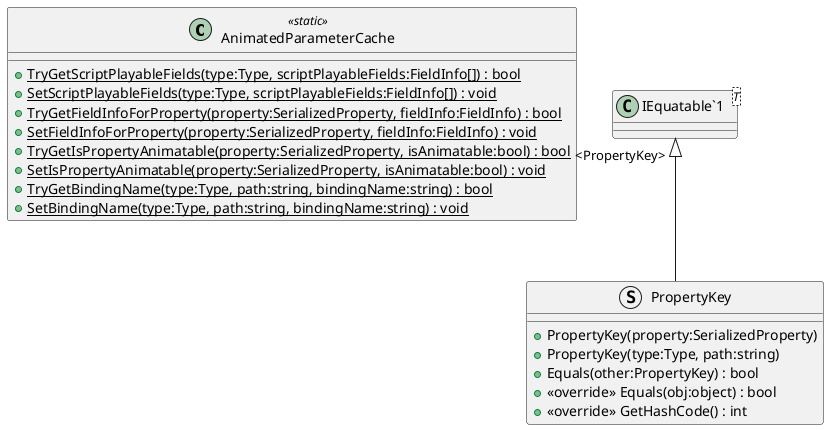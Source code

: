 @startuml
class AnimatedParameterCache <<static>> {
    + {static} TryGetScriptPlayableFields(type:Type, scriptPlayableFields:FieldInfo[]) : bool
    + {static} SetScriptPlayableFields(type:Type, scriptPlayableFields:FieldInfo[]) : void
    + {static} TryGetFieldInfoForProperty(property:SerializedProperty, fieldInfo:FieldInfo) : bool
    + {static} SetFieldInfoForProperty(property:SerializedProperty, fieldInfo:FieldInfo) : void
    + {static} TryGetIsPropertyAnimatable(property:SerializedProperty, isAnimatable:bool) : bool
    + {static} SetIsPropertyAnimatable(property:SerializedProperty, isAnimatable:bool) : void
    + {static} TryGetBindingName(type:Type, path:string, bindingName:string) : bool
    + {static} SetBindingName(type:Type, path:string, bindingName:string) : void
}
struct PropertyKey {
    + PropertyKey(property:SerializedProperty)
    + PropertyKey(type:Type, path:string)
    + Equals(other:PropertyKey) : bool
    + <<override>> Equals(obj:object) : bool
    + <<override>> GetHashCode() : int
}
class "IEquatable`1"<T> {
}
"IEquatable`1" "<PropertyKey>" <|-- PropertyKey
@enduml
